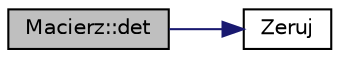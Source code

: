 digraph G
{
  edge [fontname="Helvetica",fontsize="10",labelfontname="Helvetica",labelfontsize="10"];
  node [fontname="Helvetica",fontsize="10",shape=record];
  rankdir="LR";
  Node1 [label="Macierz::det",height=0.2,width=0.4,color="black", fillcolor="grey75", style="filled" fontcolor="black"];
  Node1 -> Node2 [color="midnightblue",fontsize="10",style="solid",fontname="Helvetica"];
  Node2 [label="Zeruj",height=0.2,width=0.4,color="black", fillcolor="white", style="filled",URL="$liczba_8hh.html#a91f8f95affe7aa92e783aef5db29a1c3",tooltip="Metoda zerująca zmienną typu double."];
}
